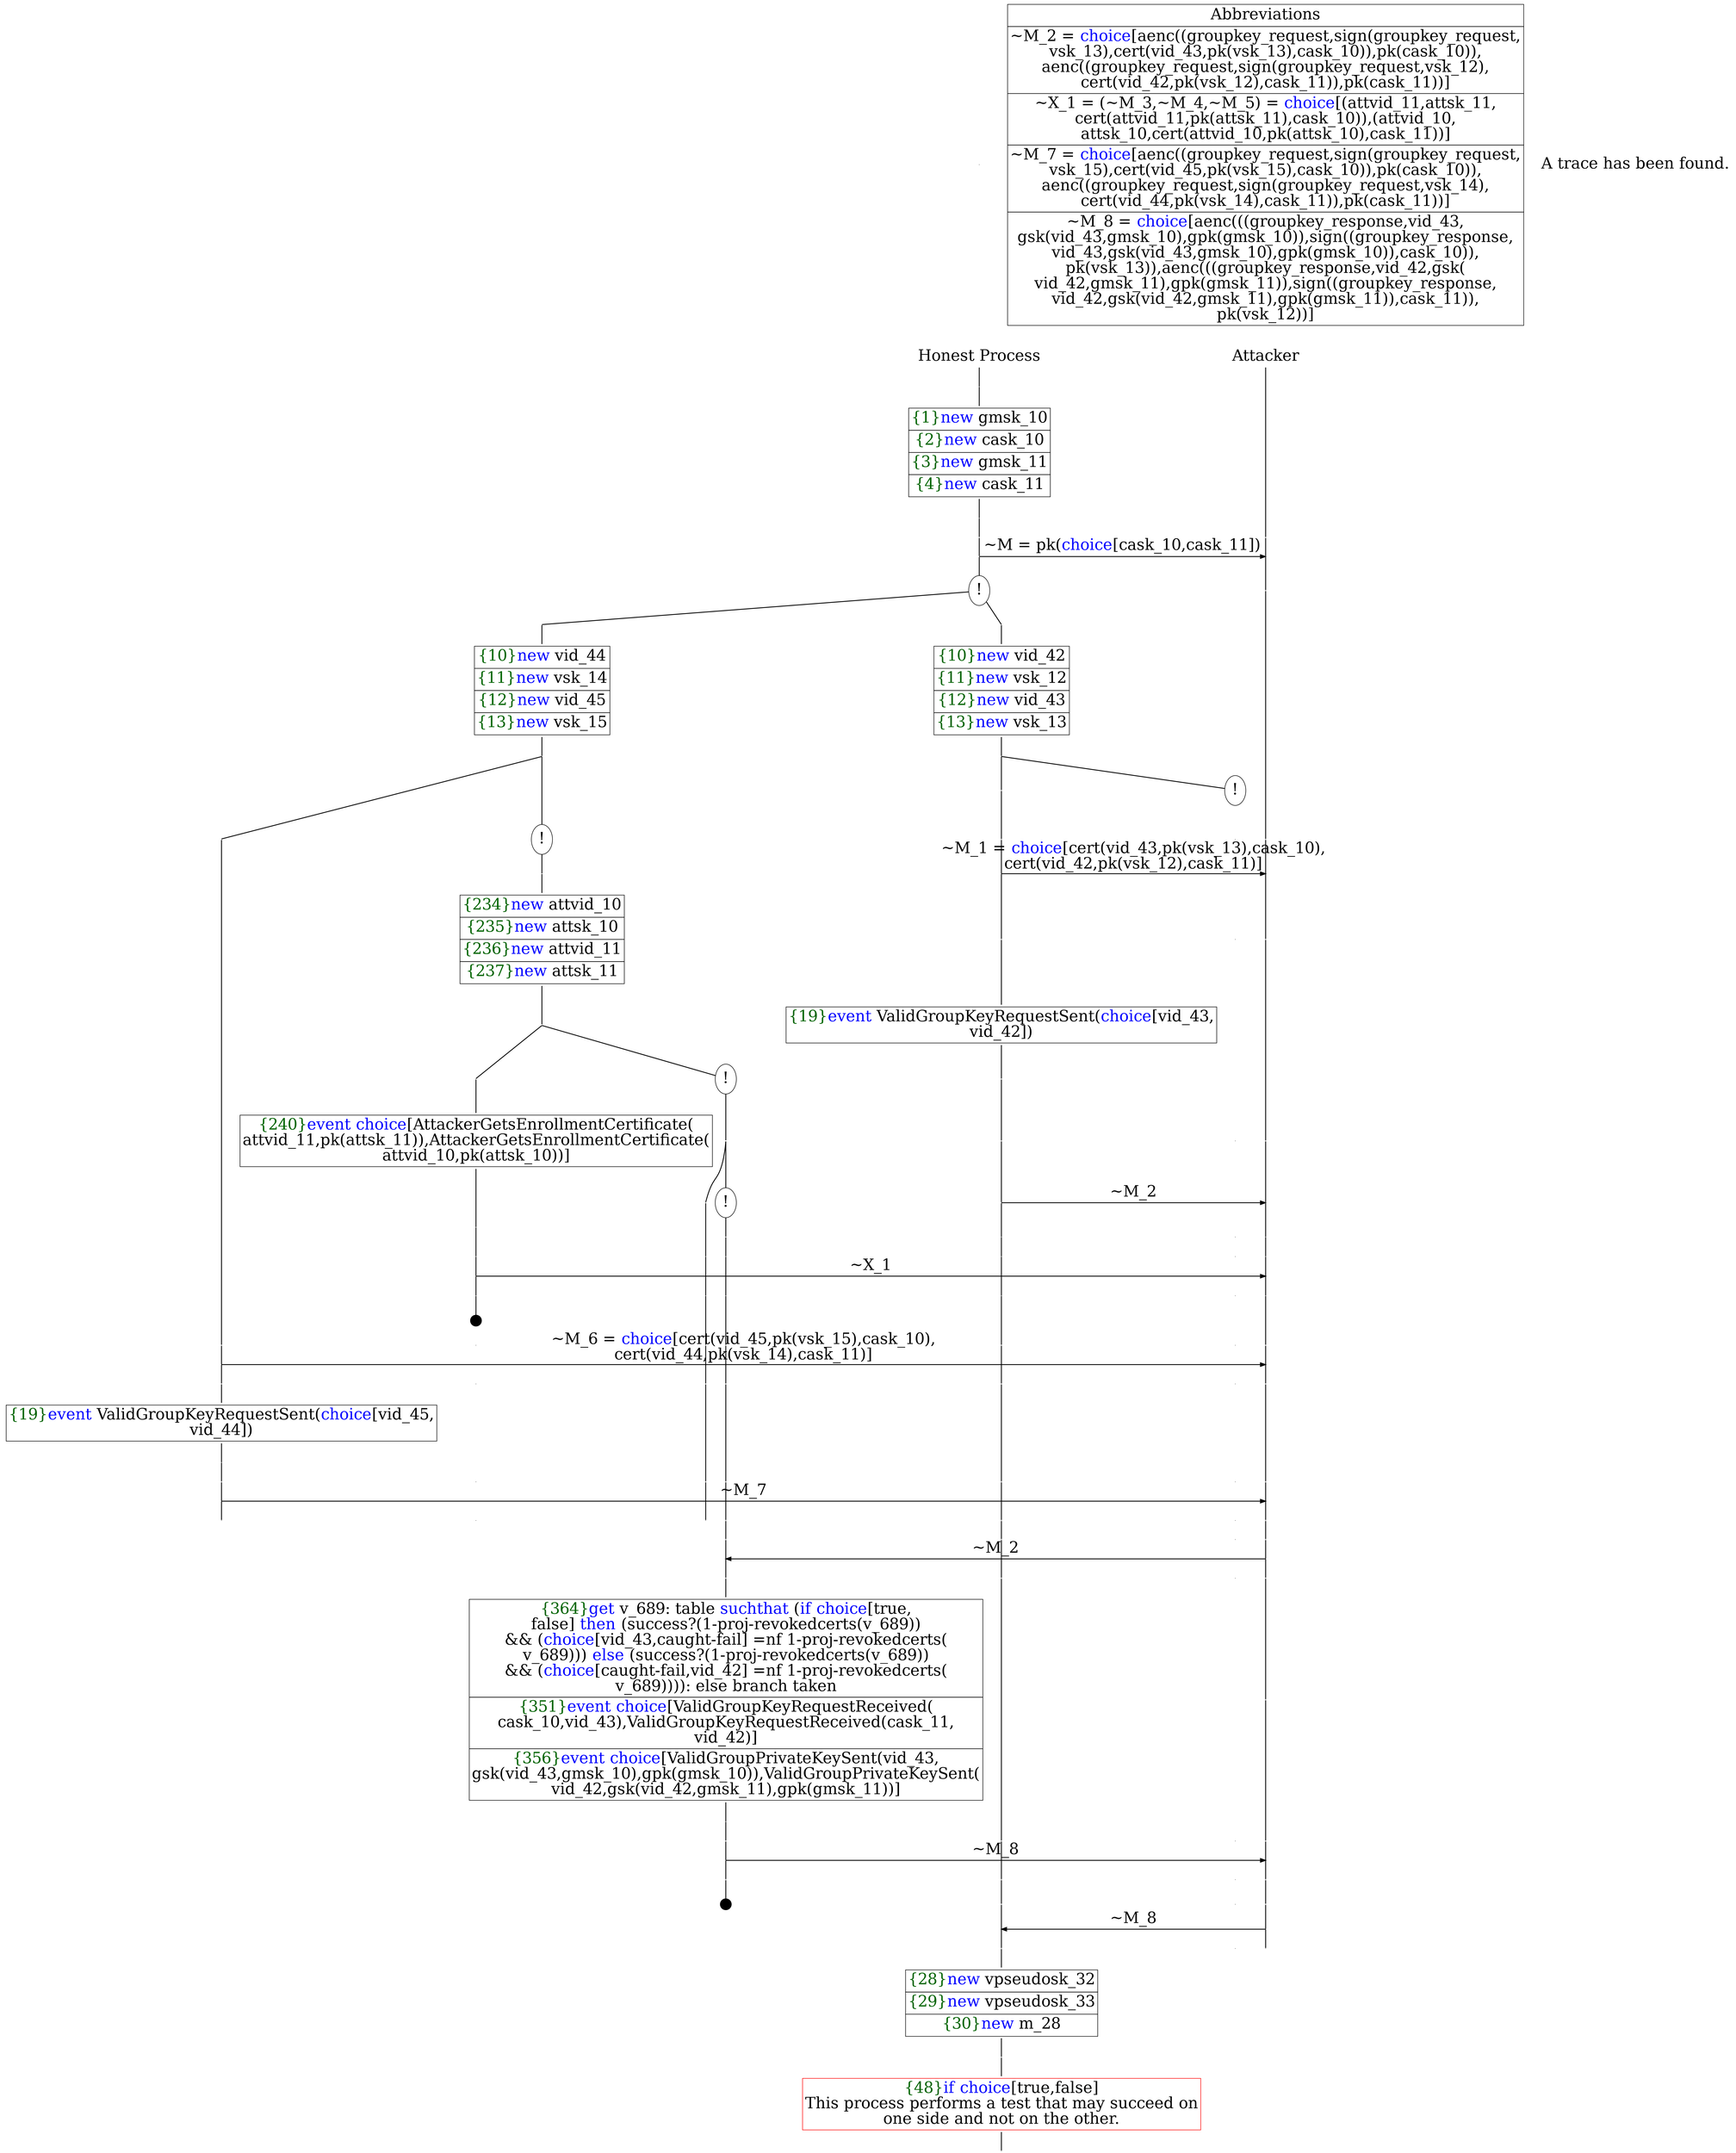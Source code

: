 digraph {
graph [ordering = out]
edge [arrowhead = none, penwidth = 1.6, fontsize = 30]
node [shape = point, width = 0, height = 0, fontsize = 30]
Trace<br/>
[label = <A trace has been found.<br/>
>, shape = plaintext]
P0__0 [label = "Honest Process", shape = plaintext]
P__0 [label = "Attacker", shape = plaintext]
Trace -> P0__0 [label = "", style = invisible, weight = 100]{rank = same; P0__0 P__0}
P0__0 -> P0__1 [label = <>, weight = 100]
P0__1 -> P0__2 [label = <>, weight = 100]
P0__2 [shape = plaintext, label = <<TABLE BORDER="0" CELLBORDER="1" CELLSPACING="0" CELLPADDING="4"> <TR><TD><FONT COLOR="darkgreen">{1}</FONT><FONT COLOR="blue">new </FONT>gmsk_10</TD></TR><TR><TD><FONT COLOR="darkgreen">{2}</FONT><FONT COLOR="blue">new </FONT>cask_10</TD></TR><TR><TD><FONT COLOR="darkgreen">{3}</FONT><FONT COLOR="blue">new </FONT>gmsk_11</TD></TR><TR><TD><FONT COLOR="darkgreen">{4}</FONT><FONT COLOR="blue">new </FONT>cask_11</TD></TR></TABLE>>]
P0__2 -> P0__3 [label = <>, weight = 100]
P0__3 -> P0__4 [label = <>, weight = 100]
P__0 -> P__1 [label = <>, weight = 100]
{rank = same; P__1 P0__4}
P0__4 -> P0__5 [label = <>, weight = 100]
P__1 -> P__2 [label = <>, weight = 100]
{rank = same; P__2 P0__5}
P0__5 -> P__2 [label = <~M = pk(<FONT COLOR="blue">choice</FONT>[cask_10,cask_11])>, arrowhead = normal]
P0__5 -> P0__6 [label = <>, weight = 100]
P__2 -> P__3 [label = <>, weight = 100]
{rank = same; P__3 P0__6}
P0__6 [label = "!", shape = ellipse]
{rank = same; P0_1__6 P0_0__6}
P0_1__6 [label = "", fixedsize = false, width = 0, height = 0, shape = none]
P0__6 -> P0_1__6 [label = <>]
P0_0__6 [label = "", fixedsize = false, width = 0, height = 0, shape = none]
P0__6 -> P0_0__6 [label = <>]
P0_0__6 -> P0_0__7 [label = <>, weight = 100]
P0_0__7 [shape = plaintext, label = <<TABLE BORDER="0" CELLBORDER="1" CELLSPACING="0" CELLPADDING="4"> <TR><TD><FONT COLOR="darkgreen">{10}</FONT><FONT COLOR="blue">new </FONT>vid_42</TD></TR><TR><TD><FONT COLOR="darkgreen">{11}</FONT><FONT COLOR="blue">new </FONT>vsk_12</TD></TR><TR><TD><FONT COLOR="darkgreen">{12}</FONT><FONT COLOR="blue">new </FONT>vid_43</TD></TR><TR><TD><FONT COLOR="darkgreen">{13}</FONT><FONT COLOR="blue">new </FONT>vsk_13</TD></TR></TABLE>>]
P0_0__7 -> P0_0__8 [label = <>, weight = 100]
/*RPar */
P0_0__8 -> P0_0_1__8 [label = <>]
P0_0__8 -> P0_0_0__8 [label = <>]
P0_0__8 [label = "", fixedsize = false, width = 0, height = 0, shape = none]
{rank = same; P0_0_0__8 P0_0_1__8}
P0_0_0__8 [label = "!", shape = ellipse]
P0_0_1__8 -> P0_0_1__9 [label = <>, weight = 100]
P0_0_0__9 [label = "", style = invisible]
P0_0_0__8 -> P0_0_0__9 [label = <>, weight = 100, style = invisible]
P__3 -> P__4 [label = <>, weight = 100]
{rank = same; P__4 P0_0_0__9 P0_0_1__9}
P0_0_1__9 -> P0_0_1__10 [label = <>, weight = 100]
P__4 -> P__5 [label = <>, weight = 100]
{rank = same; P__5 P0_0_1__10}
P0_0_1__10 -> P__5 [label = <~M_1 = <FONT COLOR="blue">choice</FONT>[cert(vid_43,pk(vsk_13),cask_10),<br/>
cert(vid_42,pk(vsk_12),cask_11)]>, arrowhead = normal]
P0_0_1__10 -> P0_0_1__11 [label = <>, weight = 100]
P0_0_0__10 [label = "", style = invisible]
P0_0_0__9 -> P0_0_0__10 [label = <>, weight = 100, style = invisible]
P__5 -> P__6 [label = <>, weight = 100]
{rank = same; P__6 P0_0_0__10 P0_0_1__11}
P0_0_1__11 -> P0_0_1__12 [label = <>, weight = 100]
P0_0_1__12 [shape = plaintext, label = <<TABLE BORDER="0" CELLBORDER="1" CELLSPACING="0" CELLPADDING="4"> <TR><TD><FONT COLOR="darkgreen">{19}</FONT><FONT COLOR="blue">event</FONT> ValidGroupKeyRequestSent(<FONT COLOR="blue">choice</FONT>[vid_43,<br/>
vid_42])</TD></TR></TABLE>>]
P0_0_1__12 -> P0_0_1__13 [label = <>, weight = 100]
P0_0_1__13 -> P0_0_1__14 [label = <>, weight = 100]
P0_0_0__11 [label = "", style = invisible]
P0_0_0__10 -> P0_0_0__11 [label = <>, weight = 100, style = invisible]
P__6 -> P__7 [label = <>, weight = 100]
{rank = same; P__7 P0_0_0__11 P0_0_1__14}
P0_0_1__14 -> P0_0_1__15 [label = <>, weight = 100]
P__7 -> P__8 [label = <>, weight = 100]
{rank = same; P__8 P0_0_1__15}
P0_0_1__15 -> P__8 [label = <~M_2>, arrowhead = normal]
P0_0_1__15 -> P0_0_1__16 [label = <>, weight = 100]
P0_0_0__12 [label = "", style = invisible]
P0_0_0__11 -> P0_0_0__12 [label = <>, weight = 100, style = invisible]
P__8 -> P__9 [label = <>, weight = 100]
{rank = same; P__9 P0_0_0__12 P0_0_1__16}
P0_1__6 -> P0_1__7 [label = <>, weight = 100]
P0_1__7 [shape = plaintext, label = <<TABLE BORDER="0" CELLBORDER="1" CELLSPACING="0" CELLPADDING="4"> <TR><TD><FONT COLOR="darkgreen">{10}</FONT><FONT COLOR="blue">new </FONT>vid_44</TD></TR><TR><TD><FONT COLOR="darkgreen">{11}</FONT><FONT COLOR="blue">new </FONT>vsk_14</TD></TR><TR><TD><FONT COLOR="darkgreen">{12}</FONT><FONT COLOR="blue">new </FONT>vid_45</TD></TR><TR><TD><FONT COLOR="darkgreen">{13}</FONT><FONT COLOR="blue">new </FONT>vsk_15</TD></TR></TABLE>>]
P0_1__7 -> P0_1__8 [label = <>, weight = 100]
/*RPar */
P0_1__8 -> P0_1_1__8 [label = <>]
P0_1__8 -> P0_1_0__8 [label = <>]
P0_1__8 [label = "", fixedsize = false, width = 0, height = 0, shape = none]
{rank = same; P0_1_0__8 P0_1_1__8}
P0_1_0__8 [label = "!", shape = ellipse]
P0_1_0_0__8 [label = "", fixedsize = false, width = 0, height = 0, shape = none]
P0_1_0__8 -> P0_1_0_0__8 [label = <>, weight = 100]
P0_1_0_0__8 -> P0_1_0_0__9 [label = <>, weight = 100]
P0_1_0_0__9 [shape = plaintext, label = <<TABLE BORDER="0" CELLBORDER="1" CELLSPACING="0" CELLPADDING="4"> <TR><TD><FONT COLOR="darkgreen">{234}</FONT><FONT COLOR="blue">new </FONT>attvid_10</TD></TR><TR><TD><FONT COLOR="darkgreen">{235}</FONT><FONT COLOR="blue">new </FONT>attsk_10</TD></TR><TR><TD><FONT COLOR="darkgreen">{236}</FONT><FONT COLOR="blue">new </FONT>attvid_11</TD></TR><TR><TD><FONT COLOR="darkgreen">{237}</FONT><FONT COLOR="blue">new </FONT>attsk_11</TD></TR></TABLE>>]
P0_1_0_0__9 -> P0_1_0_0__10 [label = <>, weight = 100]
/*RPar */
P0_1_0_0__10 -> P0_1_0_0_1__10 [label = <>]
P0_1_0_0__10 -> P0_1_0_0_0__10 [label = <>]
P0_1_0_0__10 [label = "", fixedsize = false, width = 0, height = 0, shape = none]
{rank = same; P0_1_0_0_0__10 P0_1_0_0_1__10}
P0_1_0_0_0__10 [label = "!", shape = ellipse]
P0_1_0_0_0_0__10 [label = "", fixedsize = false, width = 0, height = 0, shape = none]
P0_1_0_0_0__10 -> P0_1_0_0_0_0__10 [label = <>, weight = 100]
/*RPar */
P0_1_0_0_0_0__10 -> P0_1_0_0_0_0_1__10 [label = <>]
P0_1_0_0_0_0__10 -> P0_1_0_0_0_0_0__10 [label = <>]
P0_1_0_0_0_0__10 [label = "", fixedsize = false, width = 0, height = 0, shape = none]
{rank = same; P0_1_0_0_0_0_0__10 P0_1_0_0_0_0_1__10}
P0_1_0_0_0_0_0__10 [label = "!", shape = ellipse]
P0_1_0_0_0_0_0_0__10 [label = "", fixedsize = false, width = 0, height = 0, shape = none]
P0_1_0_0_0_0_0__10 -> P0_1_0_0_0_0_0_0__10 [label = <>, weight = 100]
P0_1_0_0_1__10 -> P0_1_0_0_1__11 [label = <>, weight = 100]
P0_1_0_0_1__11 [shape = plaintext, label = <<TABLE BORDER="0" CELLBORDER="1" CELLSPACING="0" CELLPADDING="4"> <TR><TD><FONT COLOR="darkgreen">{240}</FONT><FONT COLOR="blue">event</FONT> <FONT COLOR="blue">choice</FONT>[AttackerGetsEnrollmentCertificate(<br/>
attvid_11,pk(attsk_11)),AttackerGetsEnrollmentCertificate(<br/>
attvid_10,pk(attsk_10))]</TD></TR></TABLE>>]
P0_1_0_0_1__11 -> P0_1_0_0_1__12 [label = <>, weight = 100]
P0_1_0_0_1__12 -> P0_1_0_0_1__13 [label = <>, weight = 100]
P0_1_0_0_0_0_1__10 -> P0_1_0_0_0_0_1__11 [label = <>, weight = 100]
P0_1_0_0_0_0_0_0__10 -> P0_1_0_0_0_0_0_0__11 [label = <>, weight = 100]
P0_0_1__16 -> P0_0_1__17 [label = <>, weight = 100]
P0_0_0__13 [label = "", style = invisible]
P0_0_0__12 -> P0_0_0__13 [label = <>, weight = 100, style = invisible]
P__9 -> P__10 [label = <>, weight = 100]
{rank = same; P__10 P0_0_0__13 P0_0_1__17 P0_1_0_0_0_0_0_0__11 P0_1_0_0_0_0_1__11 P0_1_0_0_1__13}
P0_1_0_0_1__13 -> P0_1_0_0_1__14 [label = <>, weight = 100]
P__10 -> P__11 [label = <>, weight = 100]
{rank = same; P__11 P0_1_0_0_1__14}
P0_1_0_0_1__14 -> P__11 [label = <~X_1>, arrowhead = normal]
P0_1_0_0_1__14 -> P0_1_0_0_1__15 [label = <>, weight = 100]
P0_1_0_0_0_0_1__11 -> P0_1_0_0_0_0_1__12 [label = <>, weight = 100]
P0_1_0_0_0_0_0_0__11 -> P0_1_0_0_0_0_0_0__12 [label = <>, weight = 100]
P0_0_1__17 -> P0_0_1__18 [label = <>, weight = 100]
P0_0_0__14 [label = "", style = invisible]
P0_0_0__13 -> P0_0_0__14 [label = <>, weight = 100, style = invisible]
P__11 -> P__12 [label = <>, weight = 100]
{rank = same; P__12 P0_0_0__14 P0_0_1__18 P0_1_0_0_0_0_0_0__12 P0_1_0_0_0_0_1__12 P0_1_0_0_1__15}
P0_1_0_0_1__16 [label = "", width = 0.3, height = 0.3]
P0_1_0_0_1__15 -> P0_1_0_0_1__16 [label = <>, weight = 100]
P0_1_1__8 -> P0_1_1__9 [label = <>, weight = 100]
P0_1_0_0_1__17 [label = "", style = invisible]
P0_1_0_0_1__16 -> P0_1_0_0_1__17 [label = <>, weight = 100, style = invisible]
P0_1_0_0_0_0_1__12 -> P0_1_0_0_0_0_1__13 [label = <>, weight = 100]
P0_1_0_0_0_0_0_0__12 -> P0_1_0_0_0_0_0_0__13 [label = <>, weight = 100]
P0_0_1__18 -> P0_0_1__19 [label = <>, weight = 100]
P0_0_0__15 [label = "", style = invisible]
P0_0_0__14 -> P0_0_0__15 [label = <>, weight = 100, style = invisible]
P__12 -> P__13 [label = <>, weight = 100]
{rank = same; P__13 P0_0_0__15 P0_0_1__19 P0_1_0_0_0_0_0_0__13 P0_1_0_0_0_0_1__13 P0_1_0_0_1__17 P0_1_1__9}
P0_1_1__9 -> P0_1_1__10 [label = <>, weight = 100]
P__13 -> P__14 [label = <>, weight = 100]
{rank = same; P__14 P0_1_1__10}
P0_1_1__10 -> P__14 [label = <~M_6 = <FONT COLOR="blue">choice</FONT>[cert(vid_45,pk(vsk_15),cask_10),<br/>
cert(vid_44,pk(vsk_14),cask_11)]>, arrowhead = normal]
P0_1_1__10 -> P0_1_1__11 [label = <>, weight = 100]
P0_1_0_0_1__18 [label = "", style = invisible]
P0_1_0_0_1__17 -> P0_1_0_0_1__18 [label = <>, weight = 100, style = invisible]
P0_1_0_0_0_0_1__13 -> P0_1_0_0_0_0_1__14 [label = <>, weight = 100]
P0_1_0_0_0_0_0_0__13 -> P0_1_0_0_0_0_0_0__14 [label = <>, weight = 100]
P0_0_1__19 -> P0_0_1__20 [label = <>, weight = 100]
P0_0_0__16 [label = "", style = invisible]
P0_0_0__15 -> P0_0_0__16 [label = <>, weight = 100, style = invisible]
P__14 -> P__15 [label = <>, weight = 100]
{rank = same; P__15 P0_0_0__16 P0_0_1__20 P0_1_0_0_0_0_0_0__14 P0_1_0_0_0_0_1__14 P0_1_0_0_1__18 P0_1_1__11}
P0_1_1__11 -> P0_1_1__12 [label = <>, weight = 100]
P0_1_1__12 [shape = plaintext, label = <<TABLE BORDER="0" CELLBORDER="1" CELLSPACING="0" CELLPADDING="4"> <TR><TD><FONT COLOR="darkgreen">{19}</FONT><FONT COLOR="blue">event</FONT> ValidGroupKeyRequestSent(<FONT COLOR="blue">choice</FONT>[vid_45,<br/>
vid_44])</TD></TR></TABLE>>]
P0_1_1__12 -> P0_1_1__13 [label = <>, weight = 100]
P0_1_1__13 -> P0_1_1__14 [label = <>, weight = 100]
P0_1_0_0_1__19 [label = "", style = invisible]
P0_1_0_0_1__18 -> P0_1_0_0_1__19 [label = <>, weight = 100, style = invisible]
P0_1_0_0_0_0_1__14 -> P0_1_0_0_0_0_1__15 [label = <>, weight = 100]
P0_1_0_0_0_0_0_0__14 -> P0_1_0_0_0_0_0_0__15 [label = <>, weight = 100]
P0_0_1__20 -> P0_0_1__21 [label = <>, weight = 100]
P0_0_0__17 [label = "", style = invisible]
P0_0_0__16 -> P0_0_0__17 [label = <>, weight = 100, style = invisible]
P__15 -> P__16 [label = <>, weight = 100]
{rank = same; P__16 P0_0_0__17 P0_0_1__21 P0_1_0_0_0_0_0_0__15 P0_1_0_0_0_0_1__15 P0_1_0_0_1__19 P0_1_1__14}
P0_1_1__14 -> P0_1_1__15 [label = <>, weight = 100]
P__16 -> P__17 [label = <>, weight = 100]
{rank = same; P__17 P0_1_1__15}
P0_1_1__15 -> P__17 [label = <~M_7>, arrowhead = normal]
P0_1_1__15 -> P0_1_1__16 [label = <>, weight = 100]
P0_1_0_0_1__20 [label = "", style = invisible]
P0_1_0_0_1__19 -> P0_1_0_0_1__20 [label = <>, weight = 100, style = invisible]
P0_1_0_0_0_0_1__15 -> P0_1_0_0_0_0_1__16 [label = <>, weight = 100]
P0_1_0_0_0_0_0_0__15 -> P0_1_0_0_0_0_0_0__16 [label = <>, weight = 100]
P0_0_1__21 -> P0_0_1__22 [label = <>, weight = 100]
P0_0_0__18 [label = "", style = invisible]
P0_0_0__17 -> P0_0_0__18 [label = <>, weight = 100, style = invisible]
P__17 -> P__18 [label = <>, weight = 100]
{rank = same; P__18 P0_0_0__18 P0_0_1__22 P0_1_0_0_0_0_0_0__16 P0_1_0_0_0_0_1__16 P0_1_0_0_1__20 P0_1_1__16}
P0_1_0_0_0_0_0_0__16 -> P0_1_0_0_0_0_0_0__17 [label = <>, weight = 100]
P0_0_1__22 -> P0_0_1__23 [label = <>, weight = 100]
P0_0_0__19 [label = "", style = invisible]
P0_0_0__18 -> P0_0_0__19 [label = <>, weight = 100, style = invisible]
P__18 -> P__19 [label = <>, weight = 100]
{rank = same; P__19 P0_0_0__19 P0_0_1__23 P0_1_0_0_0_0_0_0__17}
P0_1_0_0_0_0_0_0__17 -> P0_1_0_0_0_0_0_0__18 [label = <>, weight = 100]
P__19 -> P__20 [label = <>, weight = 100]
{rank = same; P__20 P0_1_0_0_0_0_0_0__18}
P0_1_0_0_0_0_0_0__18 -> P__20 [label = <~M_2>, dir = back, arrowhead = normal]
P0_1_0_0_0_0_0_0__18 -> P0_1_0_0_0_0_0_0__19 [label = <>, weight = 100]
P0_0_1__23 -> P0_0_1__24 [label = <>, weight = 100]
P0_0_0__20 [label = "", style = invisible]
P0_0_0__19 -> P0_0_0__20 [label = <>, weight = 100, style = invisible]
P__20 -> P__21 [label = <>, weight = 100]
{rank = same; P__21 P0_0_0__20 P0_0_1__24 P0_1_0_0_0_0_0_0__19}
P0_1_0_0_0_0_0_0__19 -> P0_1_0_0_0_0_0_0__20 [label = <>, weight = 100]
P0_1_0_0_0_0_0_0__20 [shape = plaintext, label = <<TABLE BORDER="0" CELLBORDER="1" CELLSPACING="0" CELLPADDING="4"> <TR><TD><FONT COLOR="darkgreen">{364}</FONT><FONT COLOR="blue">get</FONT> v_689: table <FONT COLOR="blue">suchthat</FONT> (<FONT COLOR="blue">if</FONT> <FONT COLOR="blue">choice</FONT>[true,<br/>
false] <FONT COLOR="blue">then</FONT> (success?(1-proj-revokedcerts(v_689))<br/>
&amp;&amp; (<FONT COLOR="blue">choice</FONT>[vid_43,caught-fail] =nf 1-proj-revokedcerts(<br/>
v_689))) <FONT COLOR="blue">else</FONT> (success?(1-proj-revokedcerts(v_689))<br/>
&amp;&amp; (<FONT COLOR="blue">choice</FONT>[caught-fail,vid_42] =nf 1-proj-revokedcerts(<br/>
v_689)))): else branch taken</TD></TR><TR><TD><FONT COLOR="darkgreen">{351}</FONT><FONT COLOR="blue">event</FONT> <FONT COLOR="blue">choice</FONT>[ValidGroupKeyRequestReceived(<br/>
cask_10,vid_43),ValidGroupKeyRequestReceived(cask_11,<br/>
vid_42)]</TD></TR><TR><TD><FONT COLOR="darkgreen">{356}</FONT><FONT COLOR="blue">event</FONT> <FONT COLOR="blue">choice</FONT>[ValidGroupPrivateKeySent(vid_43,<br/>
gsk(vid_43,gmsk_10),gpk(gmsk_10)),ValidGroupPrivateKeySent(<br/>
vid_42,gsk(vid_42,gmsk_11),gpk(gmsk_11))]</TD></TR></TABLE>>]
P0_1_0_0_0_0_0_0__20 -> P0_1_0_0_0_0_0_0__21 [label = <>, weight = 100]
P__21 -> P__22 [label = <>, weight = 100]
{rank = same; P__22 P0_1_0_0_0_0_0_0__20}
P0_1_0_0_0_0_0_0__21 -> P0_1_0_0_0_0_0_0__22 [label = <>, weight = 100]
P0_0_1__24 -> P0_0_1__25 [label = <>, weight = 100]
P0_0_0__21 [label = "", style = invisible]
P0_0_0__20 -> P0_0_0__21 [label = <>, weight = 100, style = invisible]
P__22 -> P__23 [label = <>, weight = 100]
{rank = same; P__23 P0_0_0__21 P0_0_1__25 P0_1_0_0_0_0_0_0__22}
P0_1_0_0_0_0_0_0__22 -> P0_1_0_0_0_0_0_0__23 [label = <>, weight = 100]
P__23 -> P__24 [label = <>, weight = 100]
{rank = same; P__24 P0_1_0_0_0_0_0_0__23}
P0_1_0_0_0_0_0_0__23 -> P__24 [label = <~M_8>, arrowhead = normal]
P0_1_0_0_0_0_0_0__23 -> P0_1_0_0_0_0_0_0__24 [label = <>, weight = 100]
P0_0_1__25 -> P0_0_1__26 [label = <>, weight = 100]
P0_0_0__22 [label = "", style = invisible]
P0_0_0__21 -> P0_0_0__22 [label = <>, weight = 100, style = invisible]
P__24 -> P__25 [label = <>, weight = 100]
{rank = same; P__25 P0_0_0__22 P0_0_1__26 P0_1_0_0_0_0_0_0__24}
P0_1_0_0_0_0_0_0__25 [label = "", width = 0.3, height = 0.3]
P0_1_0_0_0_0_0_0__24 -> P0_1_0_0_0_0_0_0__25 [label = <>, weight = 100]
P0_0_1__26 -> P0_0_1__27 [label = <>, weight = 100]
P0_0_0__23 [label = "", style = invisible]
P0_0_0__22 -> P0_0_0__23 [label = <>, weight = 100, style = invisible]
P__25 -> P__26 [label = <>, weight = 100]
{rank = same; P__26 P0_0_0__23 P0_0_1__27}
P0_0_1__27 -> P0_0_1__28 [label = <>, weight = 100]
P__26 -> P__27 [label = <>, weight = 100]
{rank = same; P__27 P0_0_1__28}
P0_0_1__28 -> P__27 [label = <~M_8>, dir = back, arrowhead = normal]
P0_0_1__28 -> P0_0_1__29 [label = <>, weight = 100]
P0_0_0__24 [label = "", style = invisible]
P0_0_0__23 -> P0_0_0__24 [label = <>, weight = 100, style = invisible]
P__27 -> P__28 [label = <>, weight = 100]
{rank = same; P__28 P0_0_0__24 P0_0_1__29}
P0_0_1__29 -> P0_0_1__30 [label = <>, weight = 100]
P0_0_1__30 [shape = plaintext, label = <<TABLE BORDER="0" CELLBORDER="1" CELLSPACING="0" CELLPADDING="4"> <TR><TD><FONT COLOR="darkgreen">{28}</FONT><FONT COLOR="blue">new </FONT>vpseudosk_32</TD></TR><TR><TD><FONT COLOR="darkgreen">{29}</FONT><FONT COLOR="blue">new </FONT>vpseudosk_33</TD></TR><TR><TD><FONT COLOR="darkgreen">{30}</FONT><FONT COLOR="blue">new </FONT>m_28</TD></TR></TABLE>>]
P0_0_1__30 -> P0_0_1__31 [label = <>, weight = 100]
P0_0_1__31 -> P0_0_1__32 [label = <>, weight = 100]
P0_0_1__32 [color = red, shape = plaintext, label = <<TABLE BORDER="0" CELLBORDER="1" CELLSPACING="0" CELLPADDING="4"> <TR><TD><FONT COLOR="darkgreen">{48}</FONT><FONT COLOR="blue">if</FONT> <FONT COLOR="blue">choice</FONT>[true,false]<br/>
This process performs a test that may succeed on<br/>
one side and not on the other.</TD></TR></TABLE>>]
P0_0_1__32 -> P0_0_1__33 [label = <>, weight = 100]
Abbrev [shape = plaintext, label = <<TABLE BORDER="0" CELLBORDER="1" CELLSPACING="0" CELLPADDING="4"><TR> <TD> Abbreviations </TD></TR><TR><TD>~M_2 = <FONT COLOR="blue">choice</FONT>[aenc((groupkey_request,sign(groupkey_request,<br/>
vsk_13),cert(vid_43,pk(vsk_13),cask_10)),pk(cask_10)),<br/>
aenc((groupkey_request,sign(groupkey_request,vsk_12),<br/>
cert(vid_42,pk(vsk_12),cask_11)),pk(cask_11))]</TD></TR><TR><TD>~X_1 = (~M_3,~M_4,~M_5) = <FONT COLOR="blue">choice</FONT>[(attvid_11,attsk_11,<br/>
cert(attvid_11,pk(attsk_11),cask_10)),(attvid_10,<br/>
attsk_10,cert(attvid_10,pk(attsk_10),cask_11))]</TD></TR><TR><TD>~M_7 = <FONT COLOR="blue">choice</FONT>[aenc((groupkey_request,sign(groupkey_request,<br/>
vsk_15),cert(vid_45,pk(vsk_15),cask_10)),pk(cask_10)),<br/>
aenc((groupkey_request,sign(groupkey_request,vsk_14),<br/>
cert(vid_44,pk(vsk_14),cask_11)),pk(cask_11))]</TD></TR><TR><TD>~M_8 = <FONT COLOR="blue">choice</FONT>[aenc(((groupkey_response,vid_43,<br/>
gsk(vid_43,gmsk_10),gpk(gmsk_10)),sign((groupkey_response,<br/>
vid_43,gsk(vid_43,gmsk_10),gpk(gmsk_10)),cask_10)),<br/>
pk(vsk_13)),aenc(((groupkey_response,vid_42,gsk(<br/>
vid_42,gmsk_11),gpk(gmsk_11)),sign((groupkey_response,<br/>
vid_42,gsk(vid_42,gmsk_11),gpk(gmsk_11)),cask_11)),<br/>
pk(vsk_12))]</TD></TR></TABLE>>]Abbrev -> P__0 [style = invisible, weight =100]}